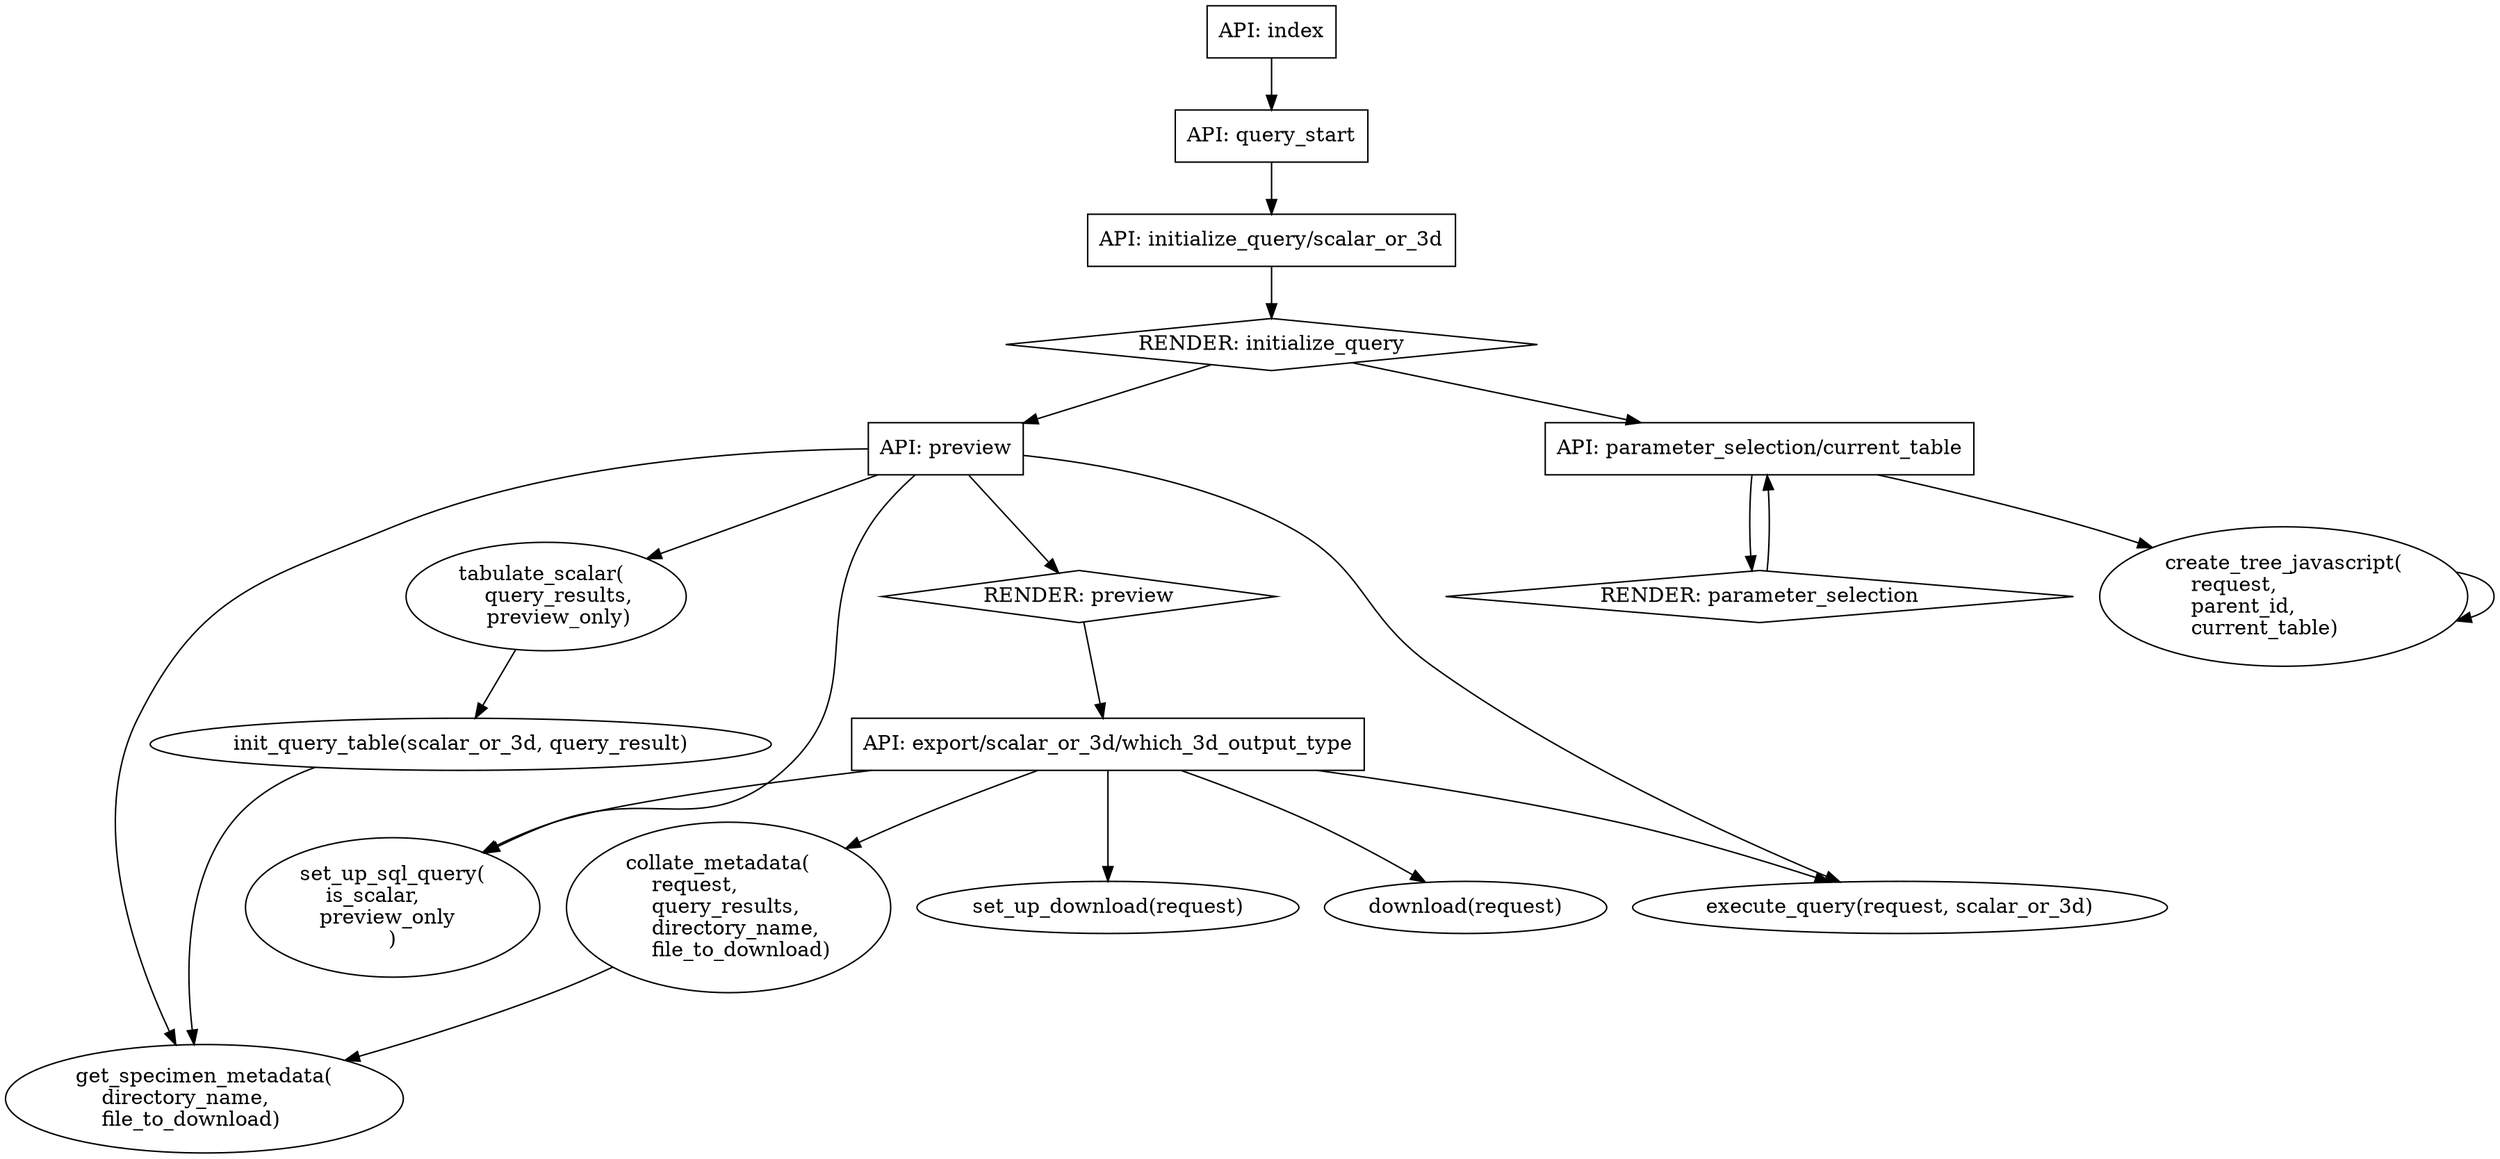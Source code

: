 digraph call_graph {
	api_query_start [shape="rectangle" label="API: query_start"]
	collate_metadata [nojustify=true label="collate_metadata(\l    request,\l    query_results,\l    directory_name,\l    file_to_download)\l"]
	tabulate_scalar [nojustify=true label="tabulate_scalar(\l    query_results,\l    preview_only)"]
	get_specimen_metadata [nojustify=true label="get_specimen_metadata(\l    directory_name,\l    file_to_download)\l"]
	set_up_sql_query [nojustify=true label="set_up_sql_query(\l    is_scalar,\l   preview_only\l)"]
	api_preview [shape="rectangle" nojustify=true label="API: preview"]
	api_parameter_selection [shape="rectangle" nojustify=true label="API: parameter_selection/current_table"]
	api_initialize_query [shape="rectangle" label="API: initialize_query/scalar_or_3d"]
	api_index [shape="rectangle" label="API: index"]
	export [shape="rectangle" label="API: export/scalar_or_3d/which_3d_output_type"]
	execute_query [label="execute_query(request, scalar_or_3d)"]
	render_initialize_query [label="RENDER: initialize_query" shape="diamond"]
	render_preview [shape="diamond" label="RENDER: preview"]
	render_parameter_selection [shape="diamond" label="RENDER: parameter_selection"]
	create_tree_javascript [nojustify=true label="create_tree_javascript(\n    request,\l    parent_id,\l    current_table)\l"]
	api_index -> api_query_start;
	api_query_start -> api_initialize_query;
 	api_initialize_query -> render_initialize_query; 
 	render_initialize_query -> {api_parameter_selection api_preview};
    api_preview -> {execute_query tabulate_scalar set_up_sql_query get_specimen_metadata render_preview}; 
 	render_preview -> export;
 	api_parameter_selection -> {render_parameter_selection create_tree_javascript};
 	render_parameter_selection -> api_parameter_selection;
    create_tree_javascript -> create_tree_javascript;
    export -> {execute_query set_up_sql_query collate_metadata "set_up_download(request)" "download(request)"};
    collate_metadata -> get_specimen_metadata;
	/*"query_3d(request, which_3d_output_type)" -> "get_3D_data(request)";
	"query_3d(request, which_3d_output_type)" -> get_specimen_metadata */
    tabulate_scalar -> "init_query_table(scalar_or_3d, query_result)";
	"init_query_table(scalar_or_3d, query_result)" -> get_specimen_metadata;
}